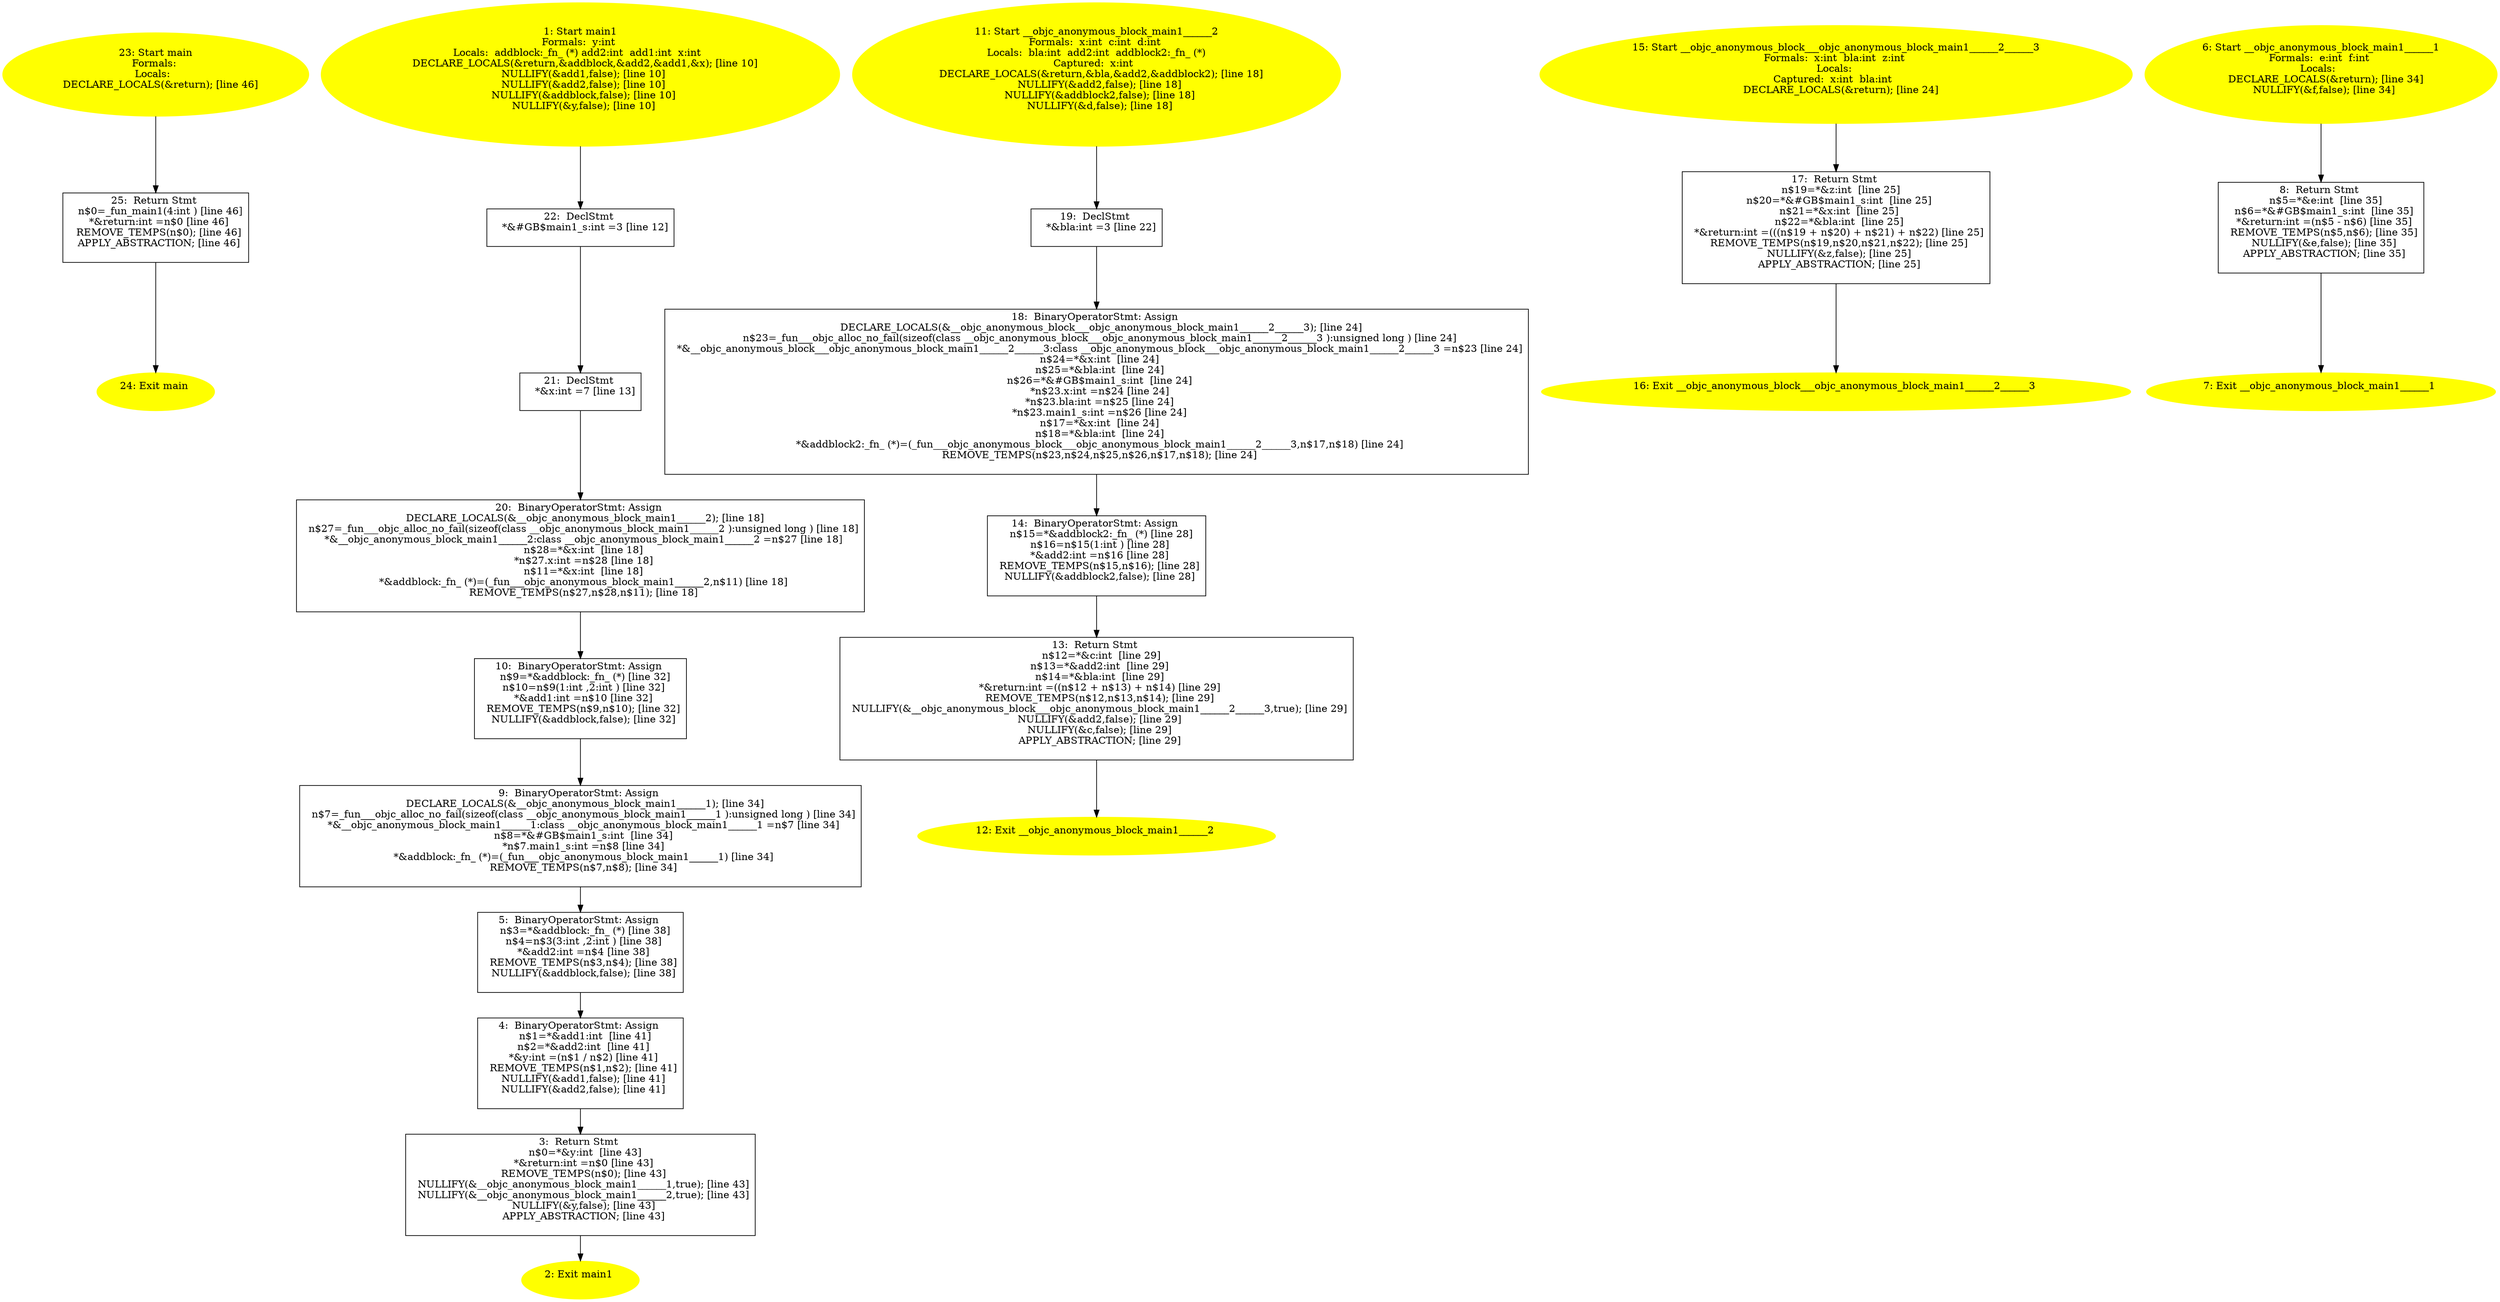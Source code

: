 digraph iCFG {
25 [label="25:  Return Stmt \n   n$0=_fun_main1(4:int ) [line 46]\n  *&return:int =n$0 [line 46]\n  REMOVE_TEMPS(n$0); [line 46]\n  APPLY_ABSTRACTION; [line 46]\n " shape="box"]
	

	 25 -> 24 ;
24 [label="24: Exit main \n  " color=yellow style=filled]
	

23 [label="23: Start main\nFormals: \nLocals:  \n   DECLARE_LOCALS(&return); [line 46]\n " color=yellow style=filled]
	

	 23 -> 25 ;
22 [label="22:  DeclStmt \n   *&#GB$main1_s:int =3 [line 12]\n " shape="box"]
	

	 22 -> 21 ;
21 [label="21:  DeclStmt \n   *&x:int =7 [line 13]\n " shape="box"]
	

	 21 -> 20 ;
20 [label="20:  BinaryOperatorStmt: Assign \n   DECLARE_LOCALS(&__objc_anonymous_block_main1______2); [line 18]\n  n$27=_fun___objc_alloc_no_fail(sizeof(class __objc_anonymous_block_main1______2 ):unsigned long ) [line 18]\n  *&__objc_anonymous_block_main1______2:class __objc_anonymous_block_main1______2 =n$27 [line 18]\n  n$28=*&x:int  [line 18]\n  *n$27.x:int =n$28 [line 18]\n  n$11=*&x:int  [line 18]\n  *&addblock:_fn_ (*)=(_fun___objc_anonymous_block_main1______2,n$11) [line 18]\n  REMOVE_TEMPS(n$27,n$28,n$11); [line 18]\n " shape="box"]
	

	 20 -> 10 ;
19 [label="19:  DeclStmt \n   *&bla:int =3 [line 22]\n " shape="box"]
	

	 19 -> 18 ;
18 [label="18:  BinaryOperatorStmt: Assign \n   DECLARE_LOCALS(&__objc_anonymous_block___objc_anonymous_block_main1______2______3); [line 24]\n  n$23=_fun___objc_alloc_no_fail(sizeof(class __objc_anonymous_block___objc_anonymous_block_main1______2______3 ):unsigned long ) [line 24]\n  *&__objc_anonymous_block___objc_anonymous_block_main1______2______3:class __objc_anonymous_block___objc_anonymous_block_main1______2______3 =n$23 [line 24]\n  n$24=*&x:int  [line 24]\n  n$25=*&bla:int  [line 24]\n  n$26=*&#GB$main1_s:int  [line 24]\n  *n$23.x:int =n$24 [line 24]\n  *n$23.bla:int =n$25 [line 24]\n  *n$23.main1_s:int =n$26 [line 24]\n  n$17=*&x:int  [line 24]\n  n$18=*&bla:int  [line 24]\n  *&addblock2:_fn_ (*)=(_fun___objc_anonymous_block___objc_anonymous_block_main1______2______3,n$17,n$18) [line 24]\n  REMOVE_TEMPS(n$23,n$24,n$25,n$26,n$17,n$18); [line 24]\n " shape="box"]
	

	 18 -> 14 ;
17 [label="17:  Return Stmt \n   n$19=*&z:int  [line 25]\n  n$20=*&#GB$main1_s:int  [line 25]\n  n$21=*&x:int  [line 25]\n  n$22=*&bla:int  [line 25]\n  *&return:int =(((n$19 + n$20) + n$21) + n$22) [line 25]\n  REMOVE_TEMPS(n$19,n$20,n$21,n$22); [line 25]\n  NULLIFY(&z,false); [line 25]\n  APPLY_ABSTRACTION; [line 25]\n " shape="box"]
	

	 17 -> 16 ;
16 [label="16: Exit __objc_anonymous_block___objc_anonymous_block_main1______2______3 \n  " color=yellow style=filled]
	

15 [label="15: Start __objc_anonymous_block___objc_anonymous_block_main1______2______3\nFormals:  x:int  bla:int  z:int \nLocals: \nCaptured:  x:int  bla:int  \n   DECLARE_LOCALS(&return); [line 24]\n " color=yellow style=filled]
	

	 15 -> 17 ;
14 [label="14:  BinaryOperatorStmt: Assign \n   n$15=*&addblock2:_fn_ (*) [line 28]\n  n$16=n$15(1:int ) [line 28]\n  *&add2:int =n$16 [line 28]\n  REMOVE_TEMPS(n$15,n$16); [line 28]\n  NULLIFY(&addblock2,false); [line 28]\n " shape="box"]
	

	 14 -> 13 ;
13 [label="13:  Return Stmt \n   n$12=*&c:int  [line 29]\n  n$13=*&add2:int  [line 29]\n  n$14=*&bla:int  [line 29]\n  *&return:int =((n$12 + n$13) + n$14) [line 29]\n  REMOVE_TEMPS(n$12,n$13,n$14); [line 29]\n  NULLIFY(&__objc_anonymous_block___objc_anonymous_block_main1______2______3,true); [line 29]\n  NULLIFY(&add2,false); [line 29]\n  NULLIFY(&c,false); [line 29]\n  APPLY_ABSTRACTION; [line 29]\n " shape="box"]
	

	 13 -> 12 ;
12 [label="12: Exit __objc_anonymous_block_main1______2 \n  " color=yellow style=filled]
	

11 [label="11: Start __objc_anonymous_block_main1______2\nFormals:  x:int  c:int  d:int \nLocals:  bla:int  add2:int  addblock2:_fn_ (*)\nCaptured:  x:int  \n   DECLARE_LOCALS(&return,&bla,&add2,&addblock2); [line 18]\n  NULLIFY(&add2,false); [line 18]\n  NULLIFY(&addblock2,false); [line 18]\n  NULLIFY(&d,false); [line 18]\n " color=yellow style=filled]
	

	 11 -> 19 ;
10 [label="10:  BinaryOperatorStmt: Assign \n   n$9=*&addblock:_fn_ (*) [line 32]\n  n$10=n$9(1:int ,2:int ) [line 32]\n  *&add1:int =n$10 [line 32]\n  REMOVE_TEMPS(n$9,n$10); [line 32]\n  NULLIFY(&addblock,false); [line 32]\n " shape="box"]
	

	 10 -> 9 ;
9 [label="9:  BinaryOperatorStmt: Assign \n   DECLARE_LOCALS(&__objc_anonymous_block_main1______1); [line 34]\n  n$7=_fun___objc_alloc_no_fail(sizeof(class __objc_anonymous_block_main1______1 ):unsigned long ) [line 34]\n  *&__objc_anonymous_block_main1______1:class __objc_anonymous_block_main1______1 =n$7 [line 34]\n  n$8=*&#GB$main1_s:int  [line 34]\n  *n$7.main1_s:int =n$8 [line 34]\n  *&addblock:_fn_ (*)=(_fun___objc_anonymous_block_main1______1) [line 34]\n  REMOVE_TEMPS(n$7,n$8); [line 34]\n " shape="box"]
	

	 9 -> 5 ;
8 [label="8:  Return Stmt \n   n$5=*&e:int  [line 35]\n  n$6=*&#GB$main1_s:int  [line 35]\n  *&return:int =(n$5 - n$6) [line 35]\n  REMOVE_TEMPS(n$5,n$6); [line 35]\n  NULLIFY(&e,false); [line 35]\n  APPLY_ABSTRACTION; [line 35]\n " shape="box"]
	

	 8 -> 7 ;
7 [label="7: Exit __objc_anonymous_block_main1______1 \n  " color=yellow style=filled]
	

6 [label="6: Start __objc_anonymous_block_main1______1\nFormals:  e:int  f:int \nLocals:  \n   DECLARE_LOCALS(&return); [line 34]\n  NULLIFY(&f,false); [line 34]\n " color=yellow style=filled]
	

	 6 -> 8 ;
5 [label="5:  BinaryOperatorStmt: Assign \n   n$3=*&addblock:_fn_ (*) [line 38]\n  n$4=n$3(3:int ,2:int ) [line 38]\n  *&add2:int =n$4 [line 38]\n  REMOVE_TEMPS(n$3,n$4); [line 38]\n  NULLIFY(&addblock,false); [line 38]\n " shape="box"]
	

	 5 -> 4 ;
4 [label="4:  BinaryOperatorStmt: Assign \n   n$1=*&add1:int  [line 41]\n  n$2=*&add2:int  [line 41]\n  *&y:int =(n$1 / n$2) [line 41]\n  REMOVE_TEMPS(n$1,n$2); [line 41]\n  NULLIFY(&add1,false); [line 41]\n  NULLIFY(&add2,false); [line 41]\n " shape="box"]
	

	 4 -> 3 ;
3 [label="3:  Return Stmt \n   n$0=*&y:int  [line 43]\n  *&return:int =n$0 [line 43]\n  REMOVE_TEMPS(n$0); [line 43]\n  NULLIFY(&__objc_anonymous_block_main1______1,true); [line 43]\n  NULLIFY(&__objc_anonymous_block_main1______2,true); [line 43]\n  NULLIFY(&y,false); [line 43]\n  APPLY_ABSTRACTION; [line 43]\n " shape="box"]
	

	 3 -> 2 ;
2 [label="2: Exit main1 \n  " color=yellow style=filled]
	

1 [label="1: Start main1\nFormals:  y:int \nLocals:  addblock:_fn_ (*) add2:int  add1:int  x:int  \n   DECLARE_LOCALS(&return,&addblock,&add2,&add1,&x); [line 10]\n  NULLIFY(&add1,false); [line 10]\n  NULLIFY(&add2,false); [line 10]\n  NULLIFY(&addblock,false); [line 10]\n  NULLIFY(&y,false); [line 10]\n " color=yellow style=filled]
	

	 1 -> 22 ;
}
